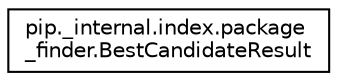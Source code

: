 digraph "Graphical Class Hierarchy"
{
 // LATEX_PDF_SIZE
  edge [fontname="Helvetica",fontsize="10",labelfontname="Helvetica",labelfontsize="10"];
  node [fontname="Helvetica",fontsize="10",shape=record];
  rankdir="LR";
  Node0 [label="pip._internal.index.package\l_finder.BestCandidateResult",height=0.2,width=0.4,color="black", fillcolor="white", style="filled",URL="$classpip_1_1__internal_1_1index_1_1package__finder_1_1_best_candidate_result.html",tooltip=" "];
}

